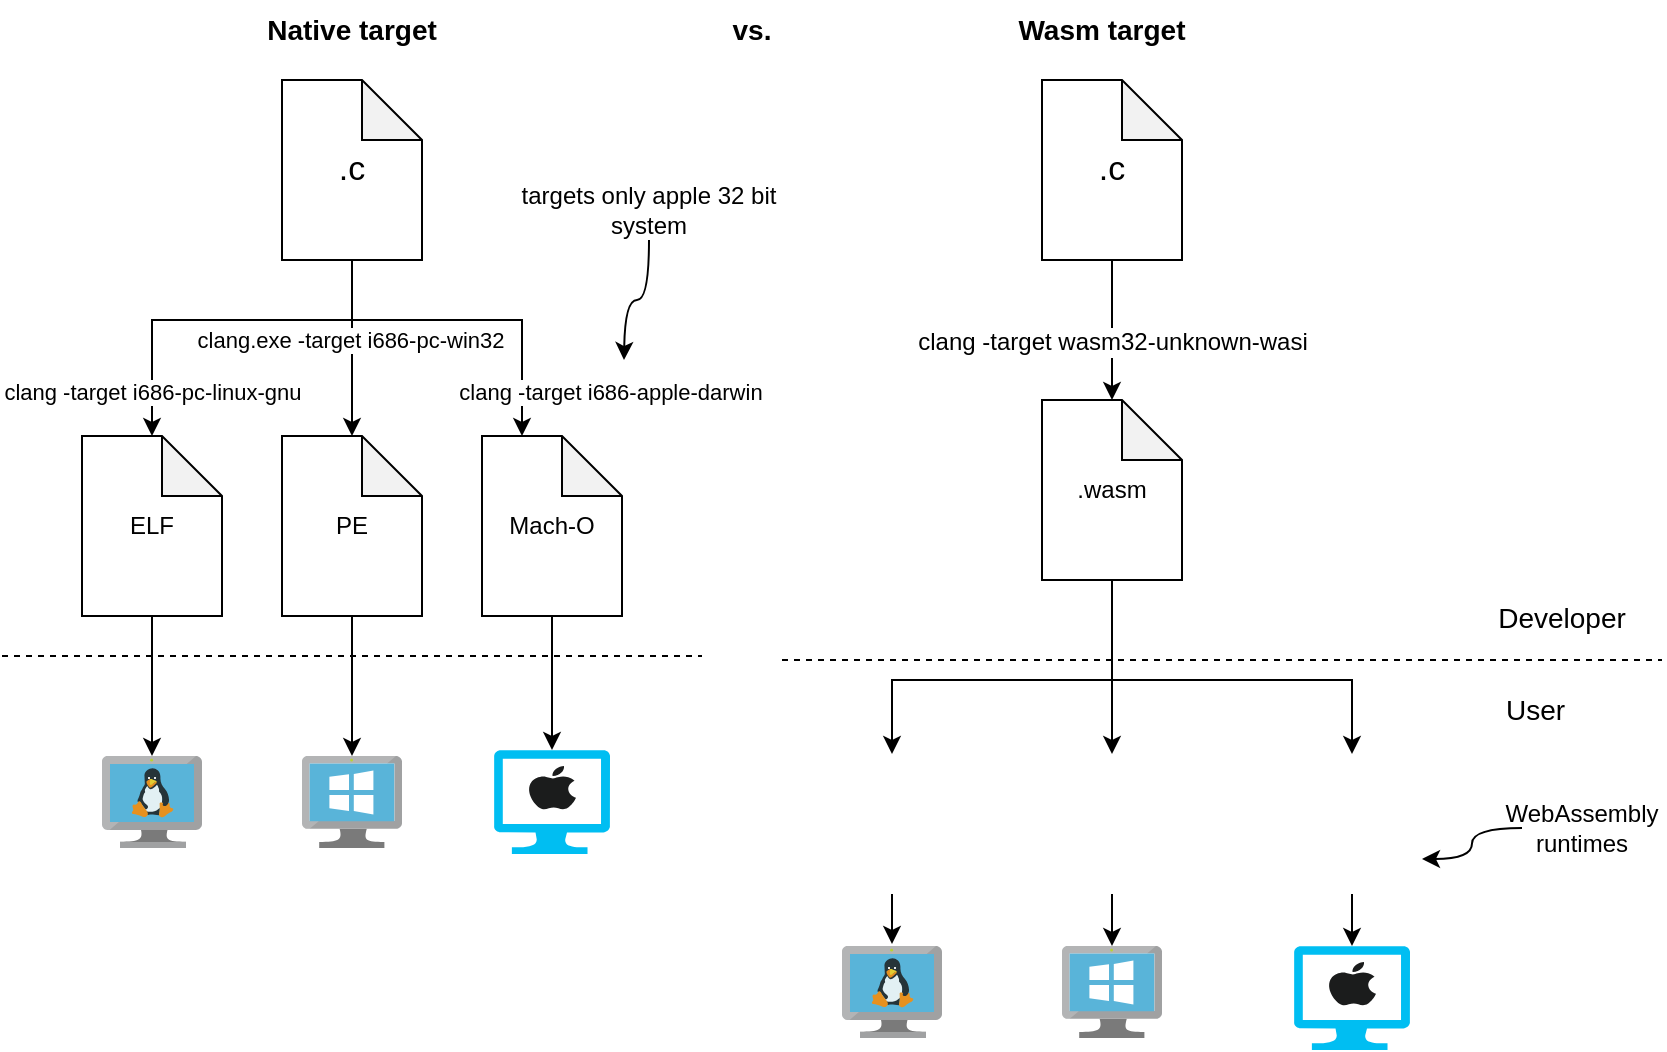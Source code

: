 <mxfile version="21.1.7" type="device">
  <diagram name="Page-1" id="HdJhOJe9eKAqgo0NsULW">
    <mxGraphModel dx="938" dy="737" grid="1" gridSize="10" guides="1" tooltips="1" connect="1" arrows="1" fold="1" page="1" pageScale="1" pageWidth="1169" pageHeight="827" math="0" shadow="0">
      <root>
        <mxCell id="0" />
        <mxCell id="1" parent="0" />
        <mxCell id="MBMN1h1CR8xKqvvq1Zf3-22" style="edgeStyle=orthogonalEdgeStyle;rounded=0;orthogonalLoop=1;jettySize=auto;html=1;exitX=0.5;exitY=1;exitDx=0;exitDy=0;exitPerimeter=0;" edge="1" parent="1" source="MBMN1h1CR8xKqvvq1Zf3-2" target="MBMN1h1CR8xKqvvq1Zf3-4">
          <mxGeometry relative="1" as="geometry" />
        </mxCell>
        <mxCell id="MBMN1h1CR8xKqvvq1Zf3-23" style="edgeStyle=orthogonalEdgeStyle;rounded=0;orthogonalLoop=1;jettySize=auto;html=1;exitX=0.5;exitY=1;exitDx=0;exitDy=0;exitPerimeter=0;entryX=0;entryY=0;entryDx=20;entryDy=0;entryPerimeter=0;" edge="1" parent="1" source="MBMN1h1CR8xKqvvq1Zf3-2" target="MBMN1h1CR8xKqvvq1Zf3-5">
          <mxGeometry relative="1" as="geometry">
            <Array as="points">
              <mxPoint x="255" y="250" />
              <mxPoint x="340" y="250" />
            </Array>
          </mxGeometry>
        </mxCell>
        <mxCell id="MBMN1h1CR8xKqvvq1Zf3-43" value="clang -target i686-apple-darwin" style="edgeLabel;html=1;align=center;verticalAlign=middle;resizable=0;points=[];" vertex="1" connectable="0" parent="MBMN1h1CR8xKqvvq1Zf3-23">
          <mxGeometry x="0.703" y="-1" relative="1" as="geometry">
            <mxPoint x="45" y="3" as="offset" />
          </mxGeometry>
        </mxCell>
        <mxCell id="MBMN1h1CR8xKqvvq1Zf3-24" style="edgeStyle=orthogonalEdgeStyle;rounded=0;orthogonalLoop=1;jettySize=auto;html=1;exitX=0.5;exitY=1;exitDx=0;exitDy=0;exitPerimeter=0;entryX=0.5;entryY=0;entryDx=0;entryDy=0;entryPerimeter=0;" edge="1" parent="1" source="MBMN1h1CR8xKqvvq1Zf3-2" target="MBMN1h1CR8xKqvvq1Zf3-3">
          <mxGeometry relative="1" as="geometry">
            <Array as="points">
              <mxPoint x="255" y="250" />
              <mxPoint x="155" y="250" />
            </Array>
          </mxGeometry>
        </mxCell>
        <mxCell id="MBMN1h1CR8xKqvvq1Zf3-44" value="clang -target i686-pc-linux-gnu" style="edgeLabel;html=1;align=center;verticalAlign=middle;resizable=0;points=[];" vertex="1" connectable="0" parent="MBMN1h1CR8xKqvvq1Zf3-24">
          <mxGeometry x="0.761" y="-1" relative="1" as="geometry">
            <mxPoint x="1" as="offset" />
          </mxGeometry>
        </mxCell>
        <mxCell id="MBMN1h1CR8xKqvvq1Zf3-45" value="clang.exe -target i686-pc-win32" style="edgeLabel;html=1;align=center;verticalAlign=middle;resizable=0;points=[];" vertex="1" connectable="0" parent="MBMN1h1CR8xKqvvq1Zf3-24">
          <mxGeometry x="-0.8" y="-1" relative="1" as="geometry">
            <mxPoint y="21" as="offset" />
          </mxGeometry>
        </mxCell>
        <mxCell id="MBMN1h1CR8xKqvvq1Zf3-2" value="&lt;font style=&quot;font-size: 17px;&quot;&gt;.c&lt;/font&gt;" style="shape=note;whiteSpace=wrap;html=1;backgroundOutline=1;darkOpacity=0.05;" vertex="1" parent="1">
          <mxGeometry x="220" y="130" width="70" height="90" as="geometry" />
        </mxCell>
        <mxCell id="MBMN1h1CR8xKqvvq1Zf3-31" style="edgeStyle=orthogonalEdgeStyle;rounded=0;orthogonalLoop=1;jettySize=auto;html=1;exitX=0.5;exitY=1;exitDx=0;exitDy=0;exitPerimeter=0;entryX=0.5;entryY=0;entryDx=0;entryDy=0;entryPerimeter=0;" edge="1" parent="1" source="MBMN1h1CR8xKqvvq1Zf3-3" target="MBMN1h1CR8xKqvvq1Zf3-6">
          <mxGeometry relative="1" as="geometry" />
        </mxCell>
        <mxCell id="MBMN1h1CR8xKqvvq1Zf3-3" value="ELF" style="shape=note;whiteSpace=wrap;html=1;backgroundOutline=1;darkOpacity=0.05;" vertex="1" parent="1">
          <mxGeometry x="120" y="308" width="70" height="90" as="geometry" />
        </mxCell>
        <mxCell id="MBMN1h1CR8xKqvvq1Zf3-32" style="edgeStyle=orthogonalEdgeStyle;rounded=0;orthogonalLoop=1;jettySize=auto;html=1;exitX=0.5;exitY=1;exitDx=0;exitDy=0;exitPerimeter=0;" edge="1" parent="1" source="MBMN1h1CR8xKqvvq1Zf3-4" target="MBMN1h1CR8xKqvvq1Zf3-7">
          <mxGeometry relative="1" as="geometry" />
        </mxCell>
        <mxCell id="MBMN1h1CR8xKqvvq1Zf3-4" value="PE" style="shape=note;whiteSpace=wrap;html=1;backgroundOutline=1;darkOpacity=0.05;" vertex="1" parent="1">
          <mxGeometry x="220" y="308" width="70" height="90" as="geometry" />
        </mxCell>
        <mxCell id="MBMN1h1CR8xKqvvq1Zf3-33" style="edgeStyle=orthogonalEdgeStyle;rounded=0;orthogonalLoop=1;jettySize=auto;html=1;exitX=0.5;exitY=1;exitDx=0;exitDy=0;exitPerimeter=0;entryX=0.5;entryY=0;entryDx=0;entryDy=0;entryPerimeter=0;" edge="1" parent="1" source="MBMN1h1CR8xKqvvq1Zf3-5" target="MBMN1h1CR8xKqvvq1Zf3-9">
          <mxGeometry relative="1" as="geometry" />
        </mxCell>
        <mxCell id="MBMN1h1CR8xKqvvq1Zf3-5" value="Mach-O" style="shape=note;whiteSpace=wrap;html=1;backgroundOutline=1;darkOpacity=0.05;" vertex="1" parent="1">
          <mxGeometry x="320" y="308" width="70" height="90" as="geometry" />
        </mxCell>
        <mxCell id="MBMN1h1CR8xKqvvq1Zf3-6" value="" style="image;sketch=0;aspect=fixed;html=1;points=[];align=center;fontSize=12;image=img/lib/mscae/VM_Linux.svg;" vertex="1" parent="1">
          <mxGeometry x="130" y="468" width="50" height="46" as="geometry" />
        </mxCell>
        <mxCell id="MBMN1h1CR8xKqvvq1Zf3-7" value="" style="image;sketch=0;aspect=fixed;html=1;points=[];align=center;fontSize=12;image=img/lib/mscae/VirtualMachineWindows.svg;" vertex="1" parent="1">
          <mxGeometry x="230" y="468" width="50" height="46" as="geometry" />
        </mxCell>
        <mxCell id="MBMN1h1CR8xKqvvq1Zf3-8" value="" style="dashed=0;outlineConnect=0;html=1;align=center;labelPosition=center;verticalLabelPosition=bottom;verticalAlign=top;shape=mxgraph.weblogos.apple;fillColor=#1B1C1C;strokeColor=none" vertex="1" parent="1">
          <mxGeometry x="343" y="473" width="24" height="22" as="geometry" />
        </mxCell>
        <mxCell id="MBMN1h1CR8xKqvvq1Zf3-9" value="" style="verticalLabelPosition=bottom;html=1;verticalAlign=top;align=center;strokeColor=none;fillColor=#00BEF2;shape=mxgraph.azure.computer;pointerEvents=1;" vertex="1" parent="1">
          <mxGeometry x="326" y="465" width="58" height="52" as="geometry" />
        </mxCell>
        <mxCell id="MBMN1h1CR8xKqvvq1Zf3-10" value="" style="image;sketch=0;aspect=fixed;html=1;points=[];align=center;fontSize=12;image=img/lib/mscae/VM_Linux.svg;" vertex="1" parent="1">
          <mxGeometry x="500" y="563" width="50" height="46" as="geometry" />
        </mxCell>
        <mxCell id="MBMN1h1CR8xKqvvq1Zf3-11" value="" style="image;sketch=0;aspect=fixed;html=1;points=[];align=center;fontSize=12;image=img/lib/mscae/VirtualMachineWindows.svg;" vertex="1" parent="1">
          <mxGeometry x="610" y="563" width="50" height="46" as="geometry" />
        </mxCell>
        <mxCell id="MBMN1h1CR8xKqvvq1Zf3-12" value="" style="dashed=0;outlineConnect=0;html=1;align=center;labelPosition=center;verticalLabelPosition=bottom;verticalAlign=top;shape=mxgraph.weblogos.apple;fillColor=#1B1C1C;strokeColor=none" vertex="1" parent="1">
          <mxGeometry x="743" y="571" width="24" height="22" as="geometry" />
        </mxCell>
        <mxCell id="MBMN1h1CR8xKqvvq1Zf3-13" value="" style="verticalLabelPosition=bottom;html=1;verticalAlign=top;align=center;strokeColor=none;fillColor=#00BEF2;shape=mxgraph.azure.computer;pointerEvents=1;" vertex="1" parent="1">
          <mxGeometry x="726" y="563" width="58" height="52" as="geometry" />
        </mxCell>
        <mxCell id="MBMN1h1CR8xKqvvq1Zf3-21" style="edgeStyle=orthogonalEdgeStyle;rounded=0;orthogonalLoop=1;jettySize=auto;html=1;exitX=0.5;exitY=1;exitDx=0;exitDy=0;exitPerimeter=0;entryX=0.5;entryY=0;entryDx=0;entryDy=0;entryPerimeter=0;" edge="1" parent="1" source="MBMN1h1CR8xKqvvq1Zf3-14" target="MBMN1h1CR8xKqvvq1Zf3-15">
          <mxGeometry relative="1" as="geometry" />
        </mxCell>
        <mxCell id="MBMN1h1CR8xKqvvq1Zf3-41" value="&lt;font style=&quot;font-size: 12px;&quot;&gt;clang -target wasm32-unknown-wasi&lt;/font&gt;" style="edgeLabel;html=1;align=center;verticalAlign=middle;resizable=0;points=[];" vertex="1" connectable="0" parent="MBMN1h1CR8xKqvvq1Zf3-21">
          <mxGeometry x="-0.221" y="1" relative="1" as="geometry">
            <mxPoint x="-1" y="13" as="offset" />
          </mxGeometry>
        </mxCell>
        <mxCell id="MBMN1h1CR8xKqvvq1Zf3-14" value="&lt;font style=&quot;font-size: 17px;&quot;&gt;.c&lt;/font&gt;" style="shape=note;whiteSpace=wrap;html=1;backgroundOutline=1;darkOpacity=0.05;" vertex="1" parent="1">
          <mxGeometry x="600" y="130" width="70" height="90" as="geometry" />
        </mxCell>
        <mxCell id="MBMN1h1CR8xKqvvq1Zf3-25" style="edgeStyle=orthogonalEdgeStyle;rounded=0;orthogonalLoop=1;jettySize=auto;html=1;exitX=0.5;exitY=1;exitDx=0;exitDy=0;exitPerimeter=0;entryX=0.5;entryY=0;entryDx=0;entryDy=0;" edge="1" parent="1" source="MBMN1h1CR8xKqvvq1Zf3-15" target="MBMN1h1CR8xKqvvq1Zf3-19">
          <mxGeometry relative="1" as="geometry" />
        </mxCell>
        <mxCell id="MBMN1h1CR8xKqvvq1Zf3-26" style="edgeStyle=orthogonalEdgeStyle;rounded=0;orthogonalLoop=1;jettySize=auto;html=1;exitX=0.5;exitY=1;exitDx=0;exitDy=0;exitPerimeter=0;entryX=0.5;entryY=0;entryDx=0;entryDy=0;" edge="1" parent="1" source="MBMN1h1CR8xKqvvq1Zf3-15" target="MBMN1h1CR8xKqvvq1Zf3-18">
          <mxGeometry relative="1" as="geometry">
            <Array as="points">
              <mxPoint x="635" y="430" />
              <mxPoint x="525" y="430" />
            </Array>
          </mxGeometry>
        </mxCell>
        <mxCell id="MBMN1h1CR8xKqvvq1Zf3-27" style="edgeStyle=orthogonalEdgeStyle;rounded=0;orthogonalLoop=1;jettySize=auto;html=1;exitX=0.5;exitY=1;exitDx=0;exitDy=0;exitPerimeter=0;entryX=0.5;entryY=0;entryDx=0;entryDy=0;" edge="1" parent="1" source="MBMN1h1CR8xKqvvq1Zf3-15" target="MBMN1h1CR8xKqvvq1Zf3-20">
          <mxGeometry relative="1" as="geometry">
            <Array as="points">
              <mxPoint x="635" y="430" />
              <mxPoint x="755" y="430" />
            </Array>
          </mxGeometry>
        </mxCell>
        <mxCell id="MBMN1h1CR8xKqvvq1Zf3-15" value=".wasm" style="shape=note;whiteSpace=wrap;html=1;backgroundOutline=1;darkOpacity=0.05;" vertex="1" parent="1">
          <mxGeometry x="600" y="290" width="70" height="90" as="geometry" />
        </mxCell>
        <mxCell id="MBMN1h1CR8xKqvvq1Zf3-30" style="edgeStyle=orthogonalEdgeStyle;rounded=0;orthogonalLoop=1;jettySize=auto;html=1;exitX=0.5;exitY=1;exitDx=0;exitDy=0;entryX=0.5;entryY=-0.022;entryDx=0;entryDy=0;entryPerimeter=0;" edge="1" parent="1" source="MBMN1h1CR8xKqvvq1Zf3-18" target="MBMN1h1CR8xKqvvq1Zf3-10">
          <mxGeometry relative="1" as="geometry" />
        </mxCell>
        <mxCell id="MBMN1h1CR8xKqvvq1Zf3-18" value="" style="shape=image;verticalLabelPosition=bottom;labelBackgroundColor=default;verticalAlign=top;aspect=fixed;imageAspect=0;image=https://upload.wikimedia.org/wikipedia/commons/thumb/1/1f/WebAssembly_Logo.svg/1200px-WebAssembly_Logo.svg.png;" vertex="1" parent="1">
          <mxGeometry x="490" y="467" width="70" height="70" as="geometry" />
        </mxCell>
        <mxCell id="MBMN1h1CR8xKqvvq1Zf3-29" style="edgeStyle=orthogonalEdgeStyle;rounded=0;orthogonalLoop=1;jettySize=auto;html=1;exitX=0.5;exitY=1;exitDx=0;exitDy=0;" edge="1" parent="1" source="MBMN1h1CR8xKqvvq1Zf3-19" target="MBMN1h1CR8xKqvvq1Zf3-11">
          <mxGeometry relative="1" as="geometry" />
        </mxCell>
        <mxCell id="MBMN1h1CR8xKqvvq1Zf3-19" value="" style="shape=image;verticalLabelPosition=bottom;labelBackgroundColor=default;verticalAlign=top;aspect=fixed;imageAspect=0;image=https://upload.wikimedia.org/wikipedia/commons/thumb/1/1f/WebAssembly_Logo.svg/1200px-WebAssembly_Logo.svg.png;" vertex="1" parent="1">
          <mxGeometry x="600" y="467" width="70" height="70" as="geometry" />
        </mxCell>
        <mxCell id="MBMN1h1CR8xKqvvq1Zf3-28" style="edgeStyle=orthogonalEdgeStyle;rounded=0;orthogonalLoop=1;jettySize=auto;html=1;exitX=0.5;exitY=1;exitDx=0;exitDy=0;" edge="1" parent="1" source="MBMN1h1CR8xKqvvq1Zf3-20" target="MBMN1h1CR8xKqvvq1Zf3-13">
          <mxGeometry relative="1" as="geometry" />
        </mxCell>
        <mxCell id="MBMN1h1CR8xKqvvq1Zf3-20" value="" style="shape=image;verticalLabelPosition=bottom;labelBackgroundColor=default;verticalAlign=top;aspect=fixed;imageAspect=0;image=https://upload.wikimedia.org/wikipedia/commons/thumb/1/1f/WebAssembly_Logo.svg/1200px-WebAssembly_Logo.svg.png;" vertex="1" parent="1">
          <mxGeometry x="720" y="467" width="70" height="70" as="geometry" />
        </mxCell>
        <mxCell id="MBMN1h1CR8xKqvvq1Zf3-34" value="" style="endArrow=none;dashed=1;html=1;rounded=0;" edge="1" parent="1">
          <mxGeometry width="50" height="50" relative="1" as="geometry">
            <mxPoint x="80" y="418" as="sourcePoint" />
            <mxPoint x="430" y="418" as="targetPoint" />
          </mxGeometry>
        </mxCell>
        <mxCell id="MBMN1h1CR8xKqvvq1Zf3-35" value="" style="endArrow=none;dashed=1;html=1;rounded=0;" edge="1" parent="1">
          <mxGeometry width="50" height="50" relative="1" as="geometry">
            <mxPoint x="470" y="420" as="sourcePoint" />
            <mxPoint x="910" y="420" as="targetPoint" />
          </mxGeometry>
        </mxCell>
        <mxCell id="MBMN1h1CR8xKqvvq1Zf3-36" value="&lt;font style=&quot;font-size: 14px;&quot;&gt;Developer&lt;/font&gt;" style="text;html=1;strokeColor=none;fillColor=none;align=center;verticalAlign=middle;whiteSpace=wrap;rounded=0;" vertex="1" parent="1">
          <mxGeometry x="830" y="384" width="60" height="30" as="geometry" />
        </mxCell>
        <mxCell id="MBMN1h1CR8xKqvvq1Zf3-37" value="&lt;font style=&quot;font-size: 14px;&quot;&gt;User&lt;/font&gt;" style="text;html=1;strokeColor=none;fillColor=none;align=left;verticalAlign=middle;whiteSpace=wrap;rounded=0;" vertex="1" parent="1">
          <mxGeometry x="830" y="430" width="60" height="30" as="geometry" />
        </mxCell>
        <mxCell id="MBMN1h1CR8xKqvvq1Zf3-40" style="edgeStyle=orthogonalEdgeStyle;rounded=0;orthogonalLoop=1;jettySize=auto;html=1;exitX=0;exitY=0.5;exitDx=0;exitDy=0;entryX=1;entryY=0.75;entryDx=0;entryDy=0;curved=1;" edge="1" parent="1" source="MBMN1h1CR8xKqvvq1Zf3-39" target="MBMN1h1CR8xKqvvq1Zf3-20">
          <mxGeometry relative="1" as="geometry" />
        </mxCell>
        <mxCell id="MBMN1h1CR8xKqvvq1Zf3-39" value="&lt;div style=&quot;&quot;&gt;&lt;span style=&quot;background-color: initial;&quot;&gt;WebAssembly&lt;/span&gt;&lt;/div&gt;&lt;div style=&quot;&quot;&gt;&lt;span style=&quot;background-color: initial;&quot;&gt;runtimes&lt;/span&gt;&lt;/div&gt;" style="text;html=1;strokeColor=none;fillColor=none;align=center;verticalAlign=middle;whiteSpace=wrap;rounded=0;" vertex="1" parent="1">
          <mxGeometry x="840" y="489" width="60" height="30" as="geometry" />
        </mxCell>
        <mxCell id="MBMN1h1CR8xKqvvq1Zf3-46" value="&lt;b&gt;&lt;font style=&quot;font-size: 14px;&quot;&gt;Native target&lt;/font&gt;&lt;/b&gt;" style="text;html=1;strokeColor=none;fillColor=none;align=center;verticalAlign=middle;whiteSpace=wrap;rounded=0;" vertex="1" parent="1">
          <mxGeometry x="210" y="90" width="90" height="30" as="geometry" />
        </mxCell>
        <mxCell id="MBMN1h1CR8xKqvvq1Zf3-47" value="&lt;b&gt;&lt;font style=&quot;font-size: 14px;&quot;&gt;vs.&lt;/font&gt;&lt;/b&gt;" style="text;html=1;strokeColor=none;fillColor=none;align=center;verticalAlign=middle;whiteSpace=wrap;rounded=0;" vertex="1" parent="1">
          <mxGeometry x="410" y="90" width="90" height="30" as="geometry" />
        </mxCell>
        <mxCell id="MBMN1h1CR8xKqvvq1Zf3-48" value="&lt;span style=&quot;font-size: 14px;&quot;&gt;&lt;b&gt;Wasm target&lt;/b&gt;&lt;/span&gt;" style="text;html=1;strokeColor=none;fillColor=none;align=center;verticalAlign=middle;whiteSpace=wrap;rounded=0;" vertex="1" parent="1">
          <mxGeometry x="585" y="90" width="90" height="30" as="geometry" />
        </mxCell>
        <mxCell id="MBMN1h1CR8xKqvvq1Zf3-54" style="edgeStyle=orthogonalEdgeStyle;rounded=0;orthogonalLoop=1;jettySize=auto;html=1;exitX=0.5;exitY=1;exitDx=0;exitDy=0;curved=1;" edge="1" parent="1" source="MBMN1h1CR8xKqvvq1Zf3-50">
          <mxGeometry relative="1" as="geometry">
            <mxPoint x="391" y="270" as="targetPoint" />
          </mxGeometry>
        </mxCell>
        <mxCell id="MBMN1h1CR8xKqvvq1Zf3-50" value="targets only apple 32 bit system" style="text;html=1;strokeColor=none;fillColor=none;align=center;verticalAlign=middle;whiteSpace=wrap;rounded=0;" vertex="1" parent="1">
          <mxGeometry x="330" y="180" width="147" height="30" as="geometry" />
        </mxCell>
      </root>
    </mxGraphModel>
  </diagram>
</mxfile>
